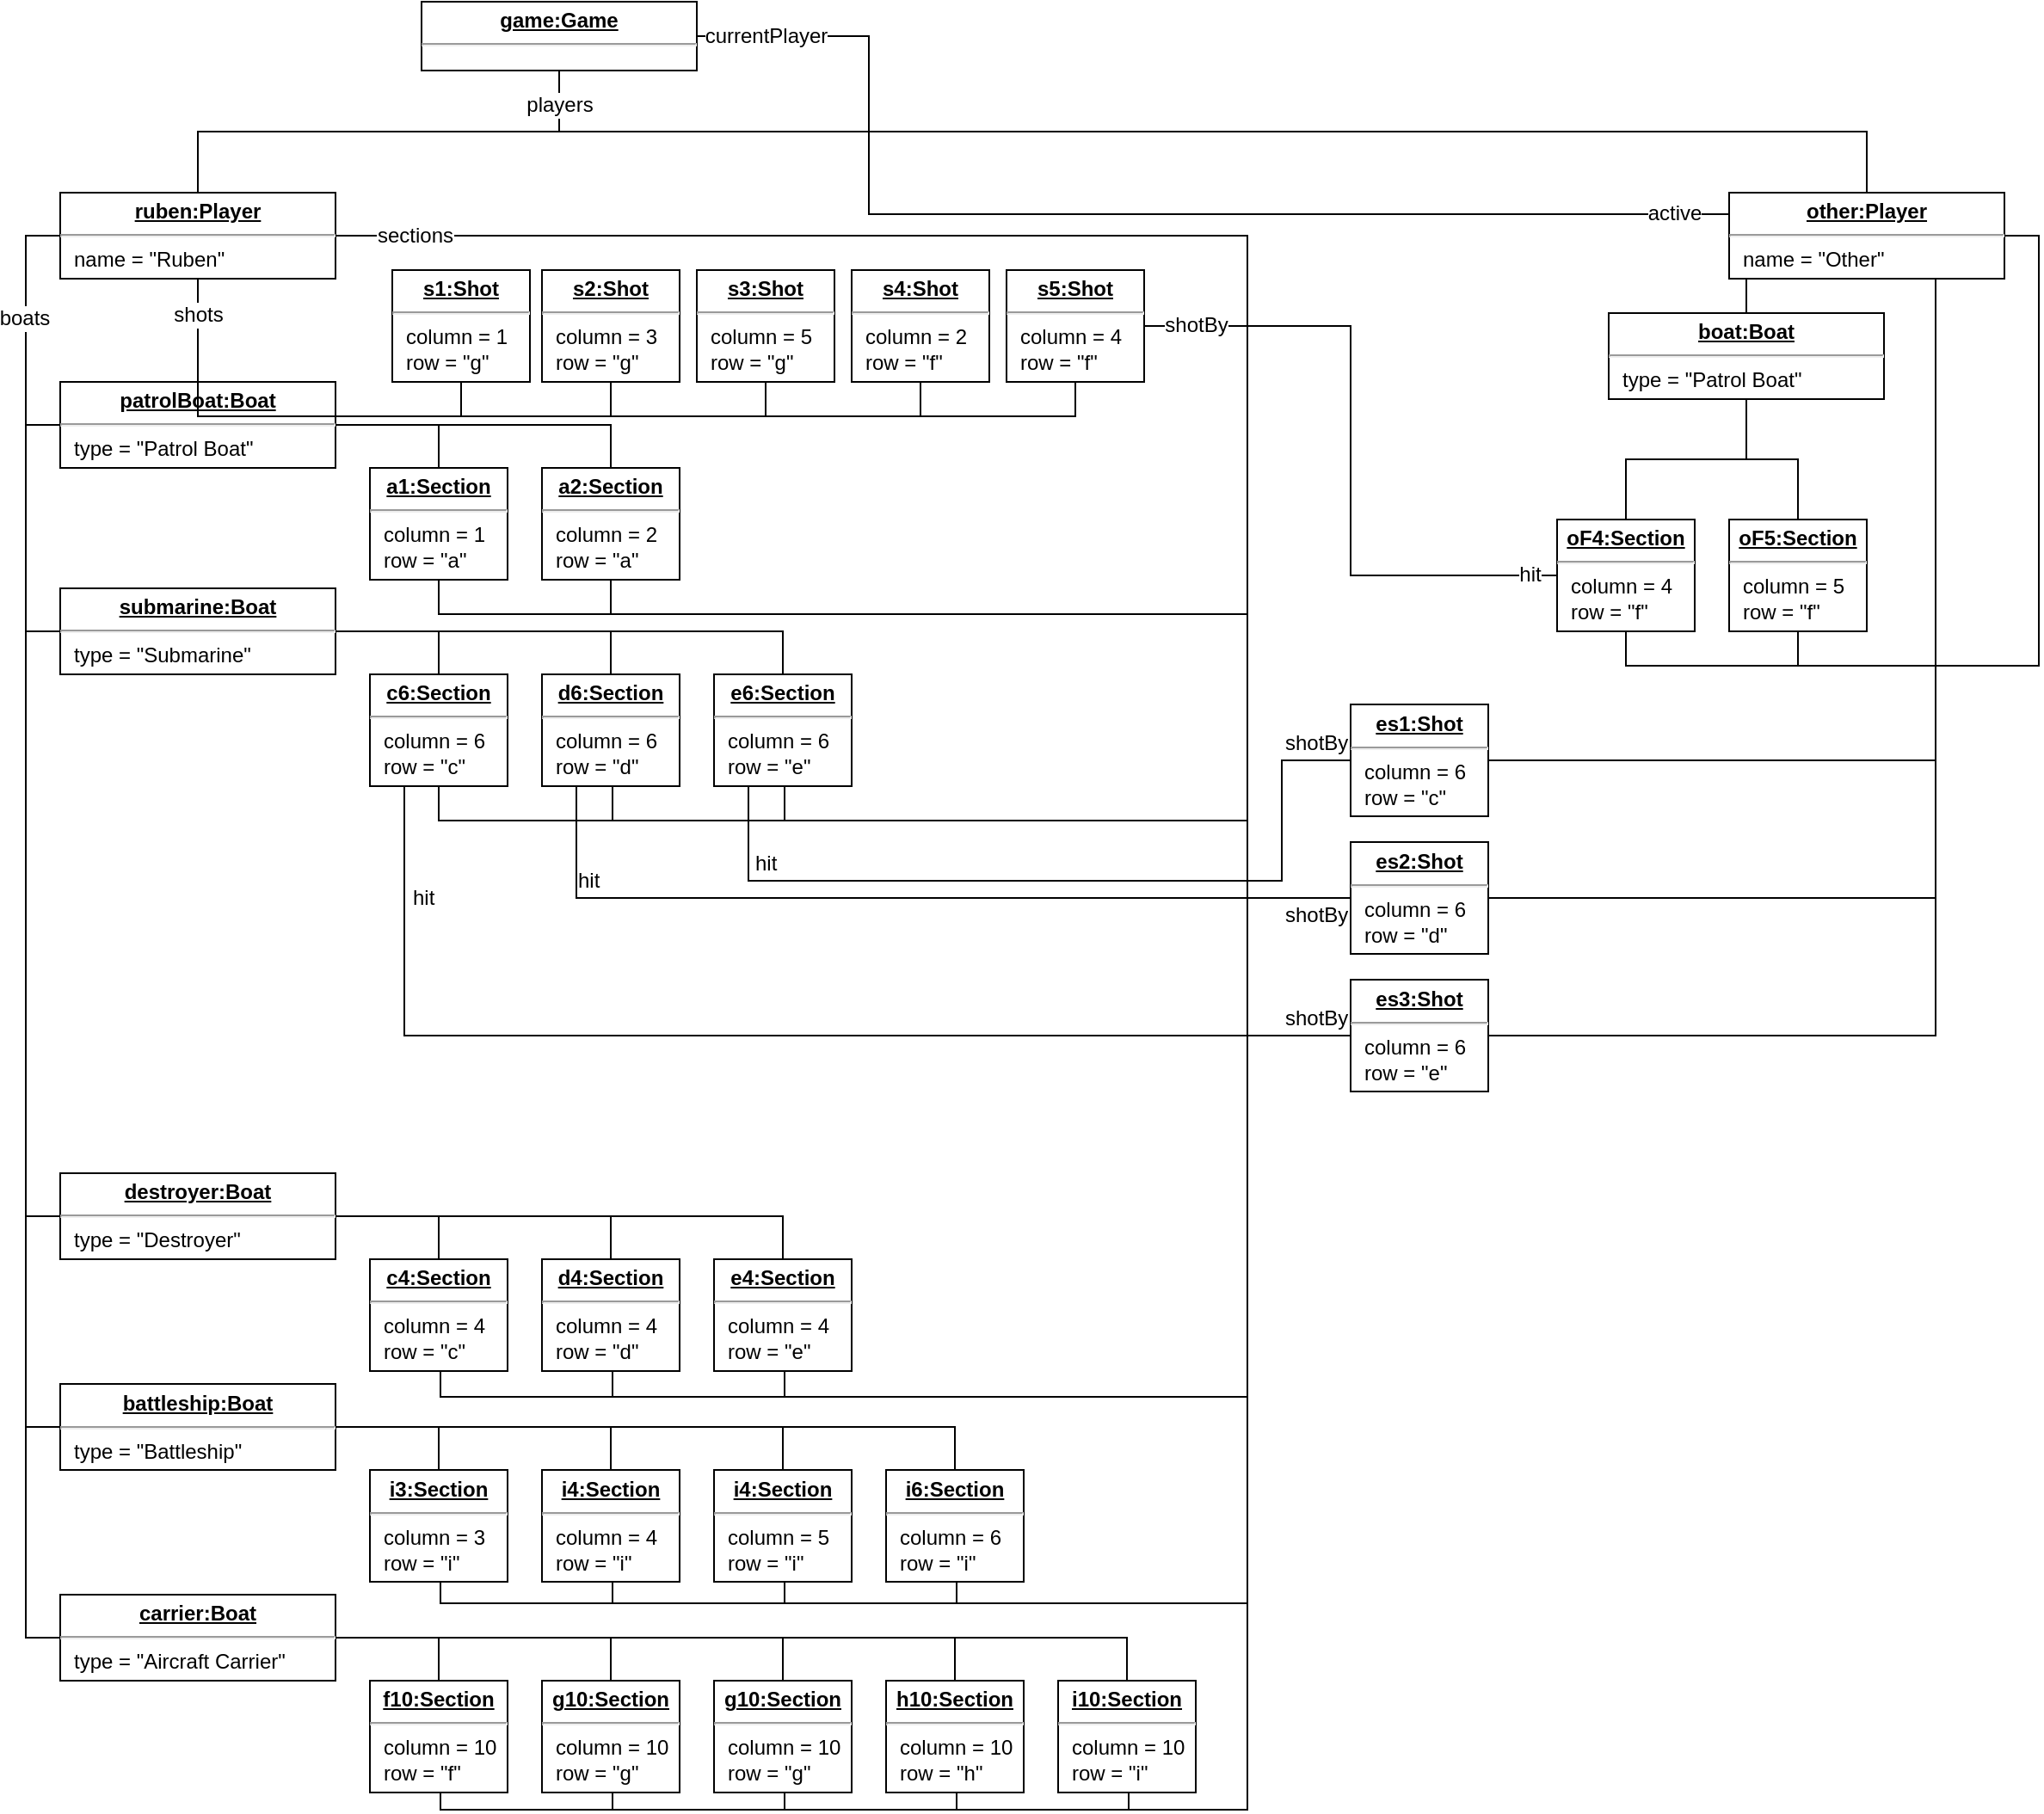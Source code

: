 <mxfile version="10.5.4" type="device"><diagram id="0-efrnQORgWvvu_i8iA4" name="Page-1"><mxGraphModel dx="1394" dy="824" grid="1" gridSize="10" guides="1" tooltips="1" connect="1" arrows="1" fold="1" page="1" pageScale="1" pageWidth="1400" pageHeight="1169" math="0" shadow="0"><root><mxCell id="0"/><mxCell id="1" parent="0"/><mxCell id="MkMRhaMlZ7xVnmLxb0LV-11" style="edgeStyle=orthogonalEdgeStyle;rounded=0;orthogonalLoop=1;jettySize=auto;html=1;exitX=0.5;exitY=1;exitDx=0;exitDy=0;endArrow=none;endFill=0;" parent="1" source="MkMRhaMlZ7xVnmLxb0LV-1" target="MkMRhaMlZ7xVnmLxb0LV-3" edge="1"><mxGeometry relative="1" as="geometry"/></mxCell><mxCell id="evgp_dQQ-Ux5oJp2dxVW-2" style="edgeStyle=orthogonalEdgeStyle;rounded=0;orthogonalLoop=1;jettySize=auto;html=1;exitX=0.5;exitY=1;exitDx=0;exitDy=0;entryX=0.5;entryY=0;entryDx=0;entryDy=0;endArrow=none;endFill=0;" edge="1" parent="1" source="MkMRhaMlZ7xVnmLxb0LV-1" target="evgp_dQQ-Ux5oJp2dxVW-1"><mxGeometry relative="1" as="geometry"/></mxCell><mxCell id="evgp_dQQ-Ux5oJp2dxVW-51" value="players&lt;br&gt;" style="text;html=1;resizable=0;points=[];align=center;verticalAlign=middle;labelBackgroundColor=#ffffff;" vertex="1" connectable="0" parent="evgp_dQQ-Ux5oJp2dxVW-2"><mxGeometry x="-0.923" relative="1" as="geometry"><mxPoint y="-12" as="offset"/></mxGeometry></mxCell><mxCell id="evgp_dQQ-Ux5oJp2dxVW-46" style="edgeStyle=orthogonalEdgeStyle;rounded=0;orthogonalLoop=1;jettySize=auto;html=1;exitX=1;exitY=0.5;exitDx=0;exitDy=0;endArrow=none;endFill=0;entryX=0;entryY=0.25;entryDx=0;entryDy=0;" edge="1" parent="1" source="MkMRhaMlZ7xVnmLxb0LV-1" target="evgp_dQQ-Ux5oJp2dxVW-1"><mxGeometry relative="1" as="geometry"><Array as="points"><mxPoint x="580" y="30"/><mxPoint x="580" y="134"/></Array></mxGeometry></mxCell><mxCell id="evgp_dQQ-Ux5oJp2dxVW-47" value="currentPlayer" style="text;html=1;resizable=0;points=[];align=center;verticalAlign=middle;labelBackgroundColor=#ffffff;" vertex="1" connectable="0" parent="evgp_dQQ-Ux5oJp2dxVW-46"><mxGeometry x="-0.949" y="11" relative="1" as="geometry"><mxPoint x="22" y="11" as="offset"/></mxGeometry></mxCell><mxCell id="evgp_dQQ-Ux5oJp2dxVW-48" value="active" style="text;html=1;resizable=0;points=[];align=center;verticalAlign=middle;labelBackgroundColor=#ffffff;" vertex="1" connectable="0" parent="evgp_dQQ-Ux5oJp2dxVW-46"><mxGeometry x="0.908" y="1" relative="1" as="geometry"><mxPoint as="offset"/></mxGeometry></mxCell><mxCell id="MkMRhaMlZ7xVnmLxb0LV-1" value="&lt;p style=&quot;margin: 0px ; margin-top: 4px ; text-align: center ; text-decoration: underline&quot;&gt;&lt;b&gt;game:Game&lt;/b&gt;&lt;/p&gt;&lt;hr&gt;&lt;p style=&quot;margin: 0px ; margin-left: 8px&quot;&gt;&lt;br&gt;&lt;/p&gt;" style="verticalAlign=top;align=left;overflow=fill;fontSize=12;fontFamily=Helvetica;html=1;" parent="1" vertex="1"><mxGeometry x="320" y="10" width="160" height="40" as="geometry"/></mxCell><mxCell id="MkMRhaMlZ7xVnmLxb0LV-12" style="edgeStyle=orthogonalEdgeStyle;rounded=0;orthogonalLoop=1;jettySize=auto;html=1;exitX=1;exitY=0.5;exitDx=0;exitDy=0;entryX=0.5;entryY=0;entryDx=0;entryDy=0;endArrow=none;endFill=0;" parent="1" source="MkMRhaMlZ7xVnmLxb0LV-4" target="MkMRhaMlZ7xVnmLxb0LV-10" edge="1"><mxGeometry relative="1" as="geometry"/></mxCell><mxCell id="MkMRhaMlZ7xVnmLxb0LV-14" style="edgeStyle=orthogonalEdgeStyle;rounded=0;orthogonalLoop=1;jettySize=auto;html=1;exitX=1;exitY=0.5;exitDx=0;exitDy=0;entryX=0.5;entryY=0;entryDx=0;entryDy=0;endArrow=none;endFill=0;" parent="1" source="MkMRhaMlZ7xVnmLxb0LV-4" target="MkMRhaMlZ7xVnmLxb0LV-13" edge="1"><mxGeometry relative="1" as="geometry"/></mxCell><mxCell id="MkMRhaMlZ7xVnmLxb0LV-60" style="edgeStyle=orthogonalEdgeStyle;rounded=0;orthogonalLoop=1;jettySize=auto;html=1;exitX=1;exitY=0.5;exitDx=0;exitDy=0;entryX=0.5;entryY=1;entryDx=0;entryDy=0;endArrow=none;endFill=0;" parent="1" source="MkMRhaMlZ7xVnmLxb0LV-3" target="MkMRhaMlZ7xVnmLxb0LV-18" edge="1"><mxGeometry relative="1" as="geometry"><Array as="points"><mxPoint x="800" y="146"/><mxPoint x="800" y="486"/><mxPoint x="531" y="486"/></Array></mxGeometry></mxCell><mxCell id="MkMRhaMlZ7xVnmLxb0LV-3" value="&lt;p style=&quot;margin: 0px ; margin-top: 4px ; text-align: center ; text-decoration: underline&quot;&gt;&lt;b&gt;ruben:Player&lt;/b&gt;&lt;/p&gt;&lt;hr&gt;&lt;p style=&quot;margin: 0px ; margin-left: 8px&quot;&gt;name = &quot;Ruben&quot;&lt;/p&gt;" style="verticalAlign=top;align=left;overflow=fill;fontSize=12;fontFamily=Helvetica;html=1;" parent="1" vertex="1"><mxGeometry x="110" y="121" width="160" height="50" as="geometry"/></mxCell><mxCell id="MkMRhaMlZ7xVnmLxb0LV-54" style="edgeStyle=orthogonalEdgeStyle;rounded=0;orthogonalLoop=1;jettySize=auto;html=1;exitX=0;exitY=0.5;exitDx=0;exitDy=0;entryX=0;entryY=0.5;entryDx=0;entryDy=0;endArrow=none;endFill=0;" parent="1" source="MkMRhaMlZ7xVnmLxb0LV-4" target="MkMRhaMlZ7xVnmLxb0LV-3" edge="1"><mxGeometry relative="1" as="geometry"/></mxCell><mxCell id="MkMRhaMlZ7xVnmLxb0LV-4" value="&lt;p style=&quot;margin: 0px ; margin-top: 4px ; text-align: center ; text-decoration: underline&quot;&gt;&lt;b&gt;patrolBoat:Boat&lt;/b&gt;&lt;/p&gt;&lt;hr&gt;&lt;p style=&quot;margin: 0px ; margin-left: 8px&quot;&gt;type = &quot;Patrol Boat&quot;&lt;/p&gt;" style="verticalAlign=top;align=left;overflow=fill;fontSize=12;fontFamily=Helvetica;html=1;" parent="1" vertex="1"><mxGeometry x="110" y="231" width="160" height="50" as="geometry"/></mxCell><mxCell id="MkMRhaMlZ7xVnmLxb0LV-19" style="edgeStyle=orthogonalEdgeStyle;rounded=0;orthogonalLoop=1;jettySize=auto;html=1;exitX=1;exitY=0.5;exitDx=0;exitDy=0;entryX=0.5;entryY=0;entryDx=0;entryDy=0;endArrow=none;endFill=0;" parent="1" source="MkMRhaMlZ7xVnmLxb0LV-5" target="MkMRhaMlZ7xVnmLxb0LV-15" edge="1"><mxGeometry relative="1" as="geometry"/></mxCell><mxCell id="MkMRhaMlZ7xVnmLxb0LV-20" style="edgeStyle=orthogonalEdgeStyle;rounded=0;orthogonalLoop=1;jettySize=auto;html=1;exitX=1;exitY=0.5;exitDx=0;exitDy=0;entryX=0.5;entryY=0;entryDx=0;entryDy=0;endArrow=none;endFill=0;" parent="1" source="MkMRhaMlZ7xVnmLxb0LV-5" target="MkMRhaMlZ7xVnmLxb0LV-17" edge="1"><mxGeometry relative="1" as="geometry"/></mxCell><mxCell id="MkMRhaMlZ7xVnmLxb0LV-21" style="edgeStyle=orthogonalEdgeStyle;rounded=0;orthogonalLoop=1;jettySize=auto;html=1;exitX=1;exitY=0.5;exitDx=0;exitDy=0;entryX=0.5;entryY=0;entryDx=0;entryDy=0;endArrow=none;endFill=0;" parent="1" source="MkMRhaMlZ7xVnmLxb0LV-5" target="MkMRhaMlZ7xVnmLxb0LV-18" edge="1"><mxGeometry relative="1" as="geometry"/></mxCell><mxCell id="MkMRhaMlZ7xVnmLxb0LV-53" style="edgeStyle=orthogonalEdgeStyle;rounded=0;orthogonalLoop=1;jettySize=auto;html=1;exitX=0;exitY=0.5;exitDx=0;exitDy=0;entryX=0;entryY=0.5;entryDx=0;entryDy=0;endArrow=none;endFill=0;" parent="1" source="MkMRhaMlZ7xVnmLxb0LV-5" target="MkMRhaMlZ7xVnmLxb0LV-3" edge="1"><mxGeometry relative="1" as="geometry"/></mxCell><mxCell id="MkMRhaMlZ7xVnmLxb0LV-5" value="&lt;p style=&quot;margin: 0px ; margin-top: 4px ; text-align: center ; text-decoration: underline&quot;&gt;&lt;b&gt;submarine:Boat&lt;/b&gt;&lt;/p&gt;&lt;hr&gt;&lt;p style=&quot;margin: 0px ; margin-left: 8px&quot;&gt;type = &quot;Submarine&quot;&lt;/p&gt;" style="verticalAlign=top;align=left;overflow=fill;fontSize=12;fontFamily=Helvetica;html=1;" parent="1" vertex="1"><mxGeometry x="110" y="351" width="160" height="50" as="geometry"/></mxCell><mxCell id="MkMRhaMlZ7xVnmLxb0LV-25" style="edgeStyle=orthogonalEdgeStyle;rounded=0;orthogonalLoop=1;jettySize=auto;html=1;exitX=1;exitY=0.5;exitDx=0;exitDy=0;entryX=0.5;entryY=0;entryDx=0;entryDy=0;endArrow=none;endFill=0;" parent="1" source="MkMRhaMlZ7xVnmLxb0LV-7" target="MkMRhaMlZ7xVnmLxb0LV-22" edge="1"><mxGeometry relative="1" as="geometry"/></mxCell><mxCell id="MkMRhaMlZ7xVnmLxb0LV-26" style="edgeStyle=orthogonalEdgeStyle;rounded=0;orthogonalLoop=1;jettySize=auto;html=1;exitX=1;exitY=0.5;exitDx=0;exitDy=0;entryX=0.5;entryY=0;entryDx=0;entryDy=0;endArrow=none;endFill=0;" parent="1" source="MkMRhaMlZ7xVnmLxb0LV-7" target="MkMRhaMlZ7xVnmLxb0LV-23" edge="1"><mxGeometry relative="1" as="geometry"/></mxCell><mxCell id="MkMRhaMlZ7xVnmLxb0LV-52" style="edgeStyle=orthogonalEdgeStyle;rounded=0;orthogonalLoop=1;jettySize=auto;html=1;exitX=0;exitY=0.5;exitDx=0;exitDy=0;entryX=0;entryY=0.5;entryDx=0;entryDy=0;endArrow=none;endFill=0;" parent="1" source="MkMRhaMlZ7xVnmLxb0LV-7" target="MkMRhaMlZ7xVnmLxb0LV-3" edge="1"><mxGeometry relative="1" as="geometry"/></mxCell><mxCell id="MkMRhaMlZ7xVnmLxb0LV-7" value="&lt;p style=&quot;margin: 0px ; margin-top: 4px ; text-align: center ; text-decoration: underline&quot;&gt;&lt;b&gt;destroyer:Boat&lt;/b&gt;&lt;/p&gt;&lt;hr&gt;&lt;p style=&quot;margin: 0px ; margin-left: 8px&quot;&gt;type = &quot;Destroyer&quot;&lt;/p&gt;" style="verticalAlign=top;align=left;overflow=fill;fontSize=12;fontFamily=Helvetica;html=1;" parent="1" vertex="1"><mxGeometry x="110" y="691" width="160" height="50" as="geometry"/></mxCell><mxCell id="MkMRhaMlZ7xVnmLxb0LV-51" style="edgeStyle=orthogonalEdgeStyle;rounded=0;orthogonalLoop=1;jettySize=auto;html=1;exitX=0;exitY=0.5;exitDx=0;exitDy=0;entryX=0;entryY=0.5;entryDx=0;entryDy=0;endArrow=none;endFill=0;" parent="1" source="MkMRhaMlZ7xVnmLxb0LV-8" target="MkMRhaMlZ7xVnmLxb0LV-3" edge="1"><mxGeometry relative="1" as="geometry"/></mxCell><mxCell id="MkMRhaMlZ7xVnmLxb0LV-8" value="&lt;p style=&quot;margin: 0px ; margin-top: 4px ; text-align: center ; text-decoration: underline&quot;&gt;&lt;b&gt;battleship:Boat&lt;/b&gt;&lt;/p&gt;&lt;hr&gt;&lt;p style=&quot;margin: 0px ; margin-left: 8px&quot;&gt;type = &quot;Battleship&quot;&lt;/p&gt;" style="verticalAlign=top;align=left;overflow=fill;fontSize=12;fontFamily=Helvetica;html=1;" parent="1" vertex="1"><mxGeometry x="110" y="813.5" width="160" height="50" as="geometry"/></mxCell><mxCell id="MkMRhaMlZ7xVnmLxb0LV-45" style="edgeStyle=orthogonalEdgeStyle;rounded=0;orthogonalLoop=1;jettySize=auto;html=1;exitX=1;exitY=0.5;exitDx=0;exitDy=0;entryX=0.5;entryY=0;entryDx=0;entryDy=0;endArrow=none;endFill=0;" parent="1" source="MkMRhaMlZ7xVnmLxb0LV-9" target="MkMRhaMlZ7xVnmLxb0LV-40" edge="1"><mxGeometry relative="1" as="geometry"/></mxCell><mxCell id="MkMRhaMlZ7xVnmLxb0LV-46" style="edgeStyle=orthogonalEdgeStyle;rounded=0;orthogonalLoop=1;jettySize=auto;html=1;exitX=1;exitY=0.5;exitDx=0;exitDy=0;entryX=0.5;entryY=0;entryDx=0;entryDy=0;endArrow=none;endFill=0;" parent="1" source="MkMRhaMlZ7xVnmLxb0LV-9" target="MkMRhaMlZ7xVnmLxb0LV-41" edge="1"><mxGeometry relative="1" as="geometry"/></mxCell><mxCell id="MkMRhaMlZ7xVnmLxb0LV-47" style="edgeStyle=orthogonalEdgeStyle;rounded=0;orthogonalLoop=1;jettySize=auto;html=1;exitX=1;exitY=0.5;exitDx=0;exitDy=0;entryX=0.5;entryY=0;entryDx=0;entryDy=0;endArrow=none;endFill=0;" parent="1" source="MkMRhaMlZ7xVnmLxb0LV-9" target="MkMRhaMlZ7xVnmLxb0LV-42" edge="1"><mxGeometry relative="1" as="geometry"/></mxCell><mxCell id="MkMRhaMlZ7xVnmLxb0LV-48" style="edgeStyle=orthogonalEdgeStyle;rounded=0;orthogonalLoop=1;jettySize=auto;html=1;exitX=1;exitY=0.5;exitDx=0;exitDy=0;entryX=0.5;entryY=0;entryDx=0;entryDy=0;endArrow=none;endFill=0;" parent="1" source="MkMRhaMlZ7xVnmLxb0LV-9" target="MkMRhaMlZ7xVnmLxb0LV-44" edge="1"><mxGeometry relative="1" as="geometry"/></mxCell><mxCell id="MkMRhaMlZ7xVnmLxb0LV-49" style="edgeStyle=orthogonalEdgeStyle;rounded=0;orthogonalLoop=1;jettySize=auto;html=1;exitX=1;exitY=0.5;exitDx=0;exitDy=0;entryX=0.5;entryY=0;entryDx=0;entryDy=0;endArrow=none;endFill=0;" parent="1" source="MkMRhaMlZ7xVnmLxb0LV-9" target="MkMRhaMlZ7xVnmLxb0LV-43" edge="1"><mxGeometry relative="1" as="geometry"/></mxCell><mxCell id="MkMRhaMlZ7xVnmLxb0LV-50" style="edgeStyle=orthogonalEdgeStyle;rounded=0;orthogonalLoop=1;jettySize=auto;html=1;entryX=0;entryY=0.5;entryDx=0;entryDy=0;endArrow=none;endFill=0;exitX=0;exitY=0.5;exitDx=0;exitDy=0;" parent="1" source="MkMRhaMlZ7xVnmLxb0LV-9" target="MkMRhaMlZ7xVnmLxb0LV-3" edge="1"><mxGeometry relative="1" as="geometry"/></mxCell><mxCell id="evgp_dQQ-Ux5oJp2dxVW-53" value="boats" style="text;html=1;resizable=0;points=[];align=center;verticalAlign=middle;labelBackgroundColor=#ffffff;" vertex="1" connectable="0" parent="MkMRhaMlZ7xVnmLxb0LV-50"><mxGeometry x="0.841" y="1" relative="1" as="geometry"><mxPoint as="offset"/></mxGeometry></mxCell><mxCell id="MkMRhaMlZ7xVnmLxb0LV-9" value="&lt;p style=&quot;margin: 0px ; margin-top: 4px ; text-align: center ; text-decoration: underline&quot;&gt;&lt;b&gt;carrier:Boat&lt;/b&gt;&lt;/p&gt;&lt;hr&gt;&lt;p style=&quot;margin: 0px ; margin-left: 8px&quot;&gt;type = &quot;Aircraft Carrier&quot;&lt;/p&gt;" style="verticalAlign=top;align=left;overflow=fill;fontSize=12;fontFamily=Helvetica;html=1;" parent="1" vertex="1"><mxGeometry x="110" y="936" width="160" height="50" as="geometry"/></mxCell><mxCell id="MkMRhaMlZ7xVnmLxb0LV-55" style="edgeStyle=orthogonalEdgeStyle;rounded=0;orthogonalLoop=1;jettySize=auto;html=1;exitX=0.5;exitY=1;exitDx=0;exitDy=0;entryX=1;entryY=0.5;entryDx=0;entryDy=0;endArrow=none;endFill=0;" parent="1" source="MkMRhaMlZ7xVnmLxb0LV-10" target="MkMRhaMlZ7xVnmLxb0LV-3" edge="1"><mxGeometry relative="1" as="geometry"><Array as="points"><mxPoint x="330" y="366"/><mxPoint x="800" y="366"/><mxPoint x="800" y="146"/></Array></mxGeometry></mxCell><mxCell id="MkMRhaMlZ7xVnmLxb0LV-10" value="&lt;p style=&quot;margin: 0px ; margin-top: 4px ; text-align: center ; text-decoration: underline&quot;&gt;&lt;b&gt;a1:Section&lt;/b&gt;&lt;/p&gt;&lt;hr&gt;&lt;p style=&quot;margin: 0px ; margin-left: 8px&quot;&gt;column = 1&lt;/p&gt;&lt;p style=&quot;margin: 0px ; margin-left: 8px&quot;&gt;row = &quot;a&quot;&lt;/p&gt;" style="verticalAlign=top;align=left;overflow=fill;fontSize=12;fontFamily=Helvetica;html=1;" parent="1" vertex="1"><mxGeometry x="290" y="281" width="80" height="65" as="geometry"/></mxCell><mxCell id="MkMRhaMlZ7xVnmLxb0LV-56" style="edgeStyle=orthogonalEdgeStyle;rounded=0;orthogonalLoop=1;jettySize=auto;html=1;exitX=0.5;exitY=1;exitDx=0;exitDy=0;entryX=1;entryY=0.5;entryDx=0;entryDy=0;endArrow=none;endFill=0;" parent="1" source="MkMRhaMlZ7xVnmLxb0LV-13" target="MkMRhaMlZ7xVnmLxb0LV-3" edge="1"><mxGeometry relative="1" as="geometry"><Array as="points"><mxPoint x="430" y="366"/><mxPoint x="800" y="366"/><mxPoint x="800" y="146"/></Array></mxGeometry></mxCell><mxCell id="MkMRhaMlZ7xVnmLxb0LV-13" value="&lt;p style=&quot;margin: 0px ; margin-top: 4px ; text-align: center ; text-decoration: underline&quot;&gt;&lt;b&gt;a2:Section&lt;/b&gt;&lt;/p&gt;&lt;hr&gt;&lt;p style=&quot;margin: 0px ; margin-left: 8px&quot;&gt;column = 2&lt;/p&gt;&lt;p style=&quot;margin: 0px ; margin-left: 8px&quot;&gt;row = &quot;a&quot;&lt;/p&gt;" style="verticalAlign=top;align=left;overflow=fill;fontSize=12;fontFamily=Helvetica;html=1;" parent="1" vertex="1"><mxGeometry x="390" y="281" width="80" height="65" as="geometry"/></mxCell><mxCell id="MkMRhaMlZ7xVnmLxb0LV-57" style="edgeStyle=orthogonalEdgeStyle;rounded=0;orthogonalLoop=1;jettySize=auto;html=1;exitX=0.5;exitY=1;exitDx=0;exitDy=0;entryX=1;entryY=0.5;entryDx=0;entryDy=0;endArrow=none;endFill=0;" parent="1" source="MkMRhaMlZ7xVnmLxb0LV-15" target="MkMRhaMlZ7xVnmLxb0LV-3" edge="1"><mxGeometry relative="1" as="geometry"><Array as="points"><mxPoint x="330" y="486"/><mxPoint x="800" y="486"/><mxPoint x="800" y="146"/></Array></mxGeometry></mxCell><mxCell id="MkMRhaMlZ7xVnmLxb0LV-15" value="&lt;p style=&quot;margin: 0px ; margin-top: 4px ; text-align: center ; text-decoration: underline&quot;&gt;&lt;b&gt;c6:Section&lt;/b&gt;&lt;/p&gt;&lt;hr&gt;&lt;p style=&quot;margin: 0px ; margin-left: 8px&quot;&gt;column = 6&lt;/p&gt;&lt;p style=&quot;margin: 0px ; margin-left: 8px&quot;&gt;row = &quot;c&quot;&lt;/p&gt;" style="verticalAlign=top;align=left;overflow=fill;fontSize=12;fontFamily=Helvetica;html=1;" parent="1" vertex="1"><mxGeometry x="290" y="401" width="80" height="65" as="geometry"/></mxCell><mxCell id="MkMRhaMlZ7xVnmLxb0LV-59" style="edgeStyle=orthogonalEdgeStyle;rounded=0;orthogonalLoop=1;jettySize=auto;html=1;exitX=0.5;exitY=1;exitDx=0;exitDy=0;entryX=1;entryY=0.5;entryDx=0;entryDy=0;endArrow=none;endFill=0;" parent="1" source="MkMRhaMlZ7xVnmLxb0LV-17" target="MkMRhaMlZ7xVnmLxb0LV-3" edge="1"><mxGeometry relative="1" as="geometry"><Array as="points"><mxPoint x="431" y="486"/><mxPoint x="800" y="486"/><mxPoint x="800" y="146"/></Array></mxGeometry></mxCell><mxCell id="MkMRhaMlZ7xVnmLxb0LV-17" value="&lt;p style=&quot;margin: 0px ; margin-top: 4px ; text-align: center ; text-decoration: underline&quot;&gt;&lt;b&gt;d6:Section&lt;/b&gt;&lt;/p&gt;&lt;hr&gt;&lt;p style=&quot;margin: 0px ; margin-left: 8px&quot;&gt;column = 6&lt;/p&gt;&lt;p style=&quot;margin: 0px ; margin-left: 8px&quot;&gt;row = &quot;d&quot;&lt;/p&gt;" style="verticalAlign=top;align=left;overflow=fill;fontSize=12;fontFamily=Helvetica;html=1;" parent="1" vertex="1"><mxGeometry x="390" y="401" width="80" height="65" as="geometry"/></mxCell><mxCell id="MkMRhaMlZ7xVnmLxb0LV-18" value="&lt;p style=&quot;margin: 0px ; margin-top: 4px ; text-align: center ; text-decoration: underline&quot;&gt;&lt;b&gt;e6:Section&lt;/b&gt;&lt;/p&gt;&lt;hr&gt;&lt;p style=&quot;margin: 0px ; margin-left: 8px&quot;&gt;column = 6&lt;/p&gt;&lt;p style=&quot;margin: 0px ; margin-left: 8px&quot;&gt;row = &quot;e&quot;&lt;/p&gt;" style="verticalAlign=top;align=left;overflow=fill;fontSize=12;fontFamily=Helvetica;html=1;" parent="1" vertex="1"><mxGeometry x="490" y="401" width="80" height="65" as="geometry"/></mxCell><mxCell id="MkMRhaMlZ7xVnmLxb0LV-61" style="edgeStyle=orthogonalEdgeStyle;rounded=0;orthogonalLoop=1;jettySize=auto;html=1;exitX=0.5;exitY=1;exitDx=0;exitDy=0;entryX=1;entryY=0.5;entryDx=0;entryDy=0;endArrow=none;endFill=0;" parent="1" source="MkMRhaMlZ7xVnmLxb0LV-22" target="MkMRhaMlZ7xVnmLxb0LV-3" edge="1"><mxGeometry relative="1" as="geometry"><Array as="points"><mxPoint x="331" y="806"/><mxPoint x="331" y="821"/><mxPoint x="800" y="821"/><mxPoint x="800" y="146"/></Array></mxGeometry></mxCell><mxCell id="MkMRhaMlZ7xVnmLxb0LV-22" value="&lt;p style=&quot;margin: 0px ; margin-top: 4px ; text-align: center ; text-decoration: underline&quot;&gt;&lt;b&gt;c4:Section&lt;/b&gt;&lt;/p&gt;&lt;hr&gt;&lt;p style=&quot;margin: 0px ; margin-left: 8px&quot;&gt;column = 4&lt;/p&gt;&lt;p style=&quot;margin: 0px ; margin-left: 8px&quot;&gt;row = &quot;c&quot;&lt;/p&gt;" style="verticalAlign=top;align=left;overflow=fill;fontSize=12;fontFamily=Helvetica;html=1;" parent="1" vertex="1"><mxGeometry x="290" y="741" width="80" height="65" as="geometry"/></mxCell><mxCell id="MkMRhaMlZ7xVnmLxb0LV-62" style="edgeStyle=orthogonalEdgeStyle;rounded=0;orthogonalLoop=1;jettySize=auto;html=1;exitX=0.5;exitY=1;exitDx=0;exitDy=0;entryX=1;entryY=0.5;entryDx=0;entryDy=0;endArrow=none;endFill=0;" parent="1" source="MkMRhaMlZ7xVnmLxb0LV-23" target="MkMRhaMlZ7xVnmLxb0LV-3" edge="1"><mxGeometry relative="1" as="geometry"><Array as="points"><mxPoint x="431" y="806"/><mxPoint x="431" y="821"/><mxPoint x="800" y="821"/><mxPoint x="800" y="146"/></Array></mxGeometry></mxCell><mxCell id="MkMRhaMlZ7xVnmLxb0LV-23" value="&lt;p style=&quot;margin: 0px ; margin-top: 4px ; text-align: center ; text-decoration: underline&quot;&gt;&lt;b&gt;d4:Section&lt;/b&gt;&lt;/p&gt;&lt;hr&gt;&lt;p style=&quot;margin: 0px ; margin-left: 8px&quot;&gt;column = 4&lt;/p&gt;&lt;p style=&quot;margin: 0px ; margin-left: 8px&quot;&gt;row = &quot;d&quot;&lt;/p&gt;" style="verticalAlign=top;align=left;overflow=fill;fontSize=12;fontFamily=Helvetica;html=1;" parent="1" vertex="1"><mxGeometry x="390" y="741" width="80" height="65" as="geometry"/></mxCell><mxCell id="MkMRhaMlZ7xVnmLxb0LV-27" style="edgeStyle=orthogonalEdgeStyle;rounded=0;orthogonalLoop=1;jettySize=auto;html=1;exitX=0.5;exitY=0;exitDx=0;exitDy=0;entryX=1;entryY=0.5;entryDx=0;entryDy=0;endArrow=none;endFill=0;" parent="1" source="MkMRhaMlZ7xVnmLxb0LV-24" target="MkMRhaMlZ7xVnmLxb0LV-7" edge="1"><mxGeometry relative="1" as="geometry"/></mxCell><mxCell id="MkMRhaMlZ7xVnmLxb0LV-63" style="edgeStyle=orthogonalEdgeStyle;rounded=0;orthogonalLoop=1;jettySize=auto;html=1;exitX=0.5;exitY=1;exitDx=0;exitDy=0;entryX=1;entryY=0.5;entryDx=0;entryDy=0;endArrow=none;endFill=0;" parent="1" source="MkMRhaMlZ7xVnmLxb0LV-24" target="MkMRhaMlZ7xVnmLxb0LV-3" edge="1"><mxGeometry relative="1" as="geometry"><Array as="points"><mxPoint x="531" y="806"/><mxPoint x="531" y="821"/><mxPoint x="800" y="821"/><mxPoint x="800" y="146"/></Array></mxGeometry></mxCell><mxCell id="MkMRhaMlZ7xVnmLxb0LV-24" value="&lt;p style=&quot;margin: 0px ; margin-top: 4px ; text-align: center ; text-decoration: underline&quot;&gt;&lt;b&gt;e4:Section&lt;/b&gt;&lt;/p&gt;&lt;hr&gt;&lt;p style=&quot;margin: 0px ; margin-left: 8px&quot;&gt;column = 4&lt;/p&gt;&lt;p style=&quot;margin: 0px ; margin-left: 8px&quot;&gt;row = &quot;e&quot;&lt;/p&gt;" style="verticalAlign=top;align=left;overflow=fill;fontSize=12;fontFamily=Helvetica;html=1;" parent="1" vertex="1"><mxGeometry x="490" y="741" width="80" height="65" as="geometry"/></mxCell><mxCell id="MkMRhaMlZ7xVnmLxb0LV-35" style="edgeStyle=orthogonalEdgeStyle;rounded=0;orthogonalLoop=1;jettySize=auto;html=1;exitX=0.5;exitY=0;exitDx=0;exitDy=0;entryX=1;entryY=0.5;entryDx=0;entryDy=0;endArrow=none;endFill=0;" parent="1" source="MkMRhaMlZ7xVnmLxb0LV-28" target="MkMRhaMlZ7xVnmLxb0LV-8" edge="1"><mxGeometry relative="1" as="geometry"/></mxCell><mxCell id="MkMRhaMlZ7xVnmLxb0LV-64" style="edgeStyle=orthogonalEdgeStyle;rounded=0;orthogonalLoop=1;jettySize=auto;html=1;exitX=0.5;exitY=1;exitDx=0;exitDy=0;entryX=1;entryY=0.5;entryDx=0;entryDy=0;endArrow=none;endFill=0;" parent="1" source="MkMRhaMlZ7xVnmLxb0LV-28" target="MkMRhaMlZ7xVnmLxb0LV-3" edge="1"><mxGeometry relative="1" as="geometry"><Array as="points"><mxPoint x="331" y="929"/><mxPoint x="331" y="941"/><mxPoint x="800" y="941"/><mxPoint x="800" y="146"/></Array></mxGeometry></mxCell><mxCell id="MkMRhaMlZ7xVnmLxb0LV-28" value="&lt;p style=&quot;margin: 0px ; margin-top: 4px ; text-align: center ; text-decoration: underline&quot;&gt;&lt;b&gt;i3:Section&lt;/b&gt;&lt;/p&gt;&lt;hr&gt;&lt;p style=&quot;margin: 0px ; margin-left: 8px&quot;&gt;column = 3&lt;/p&gt;&lt;p style=&quot;margin: 0px ; margin-left: 8px&quot;&gt;row = &quot;i&quot;&lt;/p&gt;" style="verticalAlign=top;align=left;overflow=fill;fontSize=12;fontFamily=Helvetica;html=1;" parent="1" vertex="1"><mxGeometry x="290" y="863.5" width="80" height="65" as="geometry"/></mxCell><mxCell id="MkMRhaMlZ7xVnmLxb0LV-37" style="edgeStyle=orthogonalEdgeStyle;rounded=0;orthogonalLoop=1;jettySize=auto;html=1;exitX=0.5;exitY=0;exitDx=0;exitDy=0;entryX=1;entryY=0.5;entryDx=0;entryDy=0;endArrow=none;endFill=0;" parent="1" source="MkMRhaMlZ7xVnmLxb0LV-32" target="MkMRhaMlZ7xVnmLxb0LV-8" edge="1"><mxGeometry relative="1" as="geometry"/></mxCell><mxCell id="MkMRhaMlZ7xVnmLxb0LV-65" style="edgeStyle=orthogonalEdgeStyle;rounded=0;orthogonalLoop=1;jettySize=auto;html=1;exitX=0.5;exitY=1;exitDx=0;exitDy=0;entryX=1;entryY=0.5;entryDx=0;entryDy=0;endArrow=none;endFill=0;" parent="1" source="MkMRhaMlZ7xVnmLxb0LV-32" target="MkMRhaMlZ7xVnmLxb0LV-3" edge="1"><mxGeometry relative="1" as="geometry"><Array as="points"><mxPoint x="431" y="929"/><mxPoint x="431" y="941"/><mxPoint x="800" y="941"/><mxPoint x="800" y="146"/></Array></mxGeometry></mxCell><mxCell id="MkMRhaMlZ7xVnmLxb0LV-32" value="&lt;p style=&quot;margin: 0px ; margin-top: 4px ; text-align: center ; text-decoration: underline&quot;&gt;&lt;b&gt;i4:Section&lt;/b&gt;&lt;/p&gt;&lt;hr&gt;&lt;p style=&quot;margin: 0px ; margin-left: 8px&quot;&gt;column = 4&lt;/p&gt;&lt;p style=&quot;margin: 0px ; margin-left: 8px&quot;&gt;row = &quot;i&quot;&lt;/p&gt;" style="verticalAlign=top;align=left;overflow=fill;fontSize=12;fontFamily=Helvetica;html=1;" parent="1" vertex="1"><mxGeometry x="390" y="863.5" width="80" height="65" as="geometry"/></mxCell><mxCell id="MkMRhaMlZ7xVnmLxb0LV-38" style="edgeStyle=orthogonalEdgeStyle;rounded=0;orthogonalLoop=1;jettySize=auto;html=1;exitX=0.5;exitY=0;exitDx=0;exitDy=0;entryX=1;entryY=0.5;entryDx=0;entryDy=0;endArrow=none;endFill=0;" parent="1" source="MkMRhaMlZ7xVnmLxb0LV-33" target="MkMRhaMlZ7xVnmLxb0LV-8" edge="1"><mxGeometry relative="1" as="geometry"/></mxCell><mxCell id="MkMRhaMlZ7xVnmLxb0LV-66" style="edgeStyle=orthogonalEdgeStyle;rounded=0;orthogonalLoop=1;jettySize=auto;html=1;exitX=0.5;exitY=1;exitDx=0;exitDy=0;entryX=1;entryY=0.5;entryDx=0;entryDy=0;endArrow=none;endFill=0;" parent="1" source="MkMRhaMlZ7xVnmLxb0LV-33" target="MkMRhaMlZ7xVnmLxb0LV-3" edge="1"><mxGeometry relative="1" as="geometry"><Array as="points"><mxPoint x="531" y="929"/><mxPoint x="531" y="941"/><mxPoint x="800" y="941"/><mxPoint x="800" y="146"/></Array></mxGeometry></mxCell><mxCell id="MkMRhaMlZ7xVnmLxb0LV-33" value="&lt;p style=&quot;margin: 0px ; margin-top: 4px ; text-align: center ; text-decoration: underline&quot;&gt;&lt;b&gt;i4:Section&lt;/b&gt;&lt;/p&gt;&lt;hr&gt;&lt;p style=&quot;margin: 0px ; margin-left: 8px&quot;&gt;column = 5&lt;/p&gt;&lt;p style=&quot;margin: 0px ; margin-left: 8px&quot;&gt;row = &quot;i&quot;&lt;/p&gt;" style="verticalAlign=top;align=left;overflow=fill;fontSize=12;fontFamily=Helvetica;html=1;" parent="1" vertex="1"><mxGeometry x="490" y="863.5" width="80" height="65" as="geometry"/></mxCell><mxCell id="MkMRhaMlZ7xVnmLxb0LV-39" style="edgeStyle=orthogonalEdgeStyle;rounded=0;orthogonalLoop=1;jettySize=auto;html=1;exitX=0.5;exitY=0;exitDx=0;exitDy=0;entryX=1;entryY=0.5;entryDx=0;entryDy=0;endArrow=none;endFill=0;" parent="1" source="MkMRhaMlZ7xVnmLxb0LV-34" target="MkMRhaMlZ7xVnmLxb0LV-8" edge="1"><mxGeometry relative="1" as="geometry"/></mxCell><mxCell id="MkMRhaMlZ7xVnmLxb0LV-67" style="edgeStyle=orthogonalEdgeStyle;rounded=0;orthogonalLoop=1;jettySize=auto;html=1;exitX=0.5;exitY=1;exitDx=0;exitDy=0;entryX=1;entryY=0.5;entryDx=0;entryDy=0;endArrow=none;endFill=0;" parent="1" source="MkMRhaMlZ7xVnmLxb0LV-34" target="MkMRhaMlZ7xVnmLxb0LV-3" edge="1"><mxGeometry relative="1" as="geometry"><Array as="points"><mxPoint x="631" y="929"/><mxPoint x="631" y="941"/><mxPoint x="800" y="941"/><mxPoint x="800" y="146"/></Array></mxGeometry></mxCell><mxCell id="MkMRhaMlZ7xVnmLxb0LV-34" value="&lt;p style=&quot;margin: 0px ; margin-top: 4px ; text-align: center ; text-decoration: underline&quot;&gt;&lt;b&gt;i6:Section&lt;/b&gt;&lt;/p&gt;&lt;hr&gt;&lt;p style=&quot;margin: 0px ; margin-left: 8px&quot;&gt;column = 6&lt;/p&gt;&lt;p style=&quot;margin: 0px ; margin-left: 8px&quot;&gt;row = &quot;i&quot;&lt;/p&gt;" style="verticalAlign=top;align=left;overflow=fill;fontSize=12;fontFamily=Helvetica;html=1;" parent="1" vertex="1"><mxGeometry x="590" y="863.5" width="80" height="65" as="geometry"/></mxCell><mxCell id="MkMRhaMlZ7xVnmLxb0LV-68" style="edgeStyle=orthogonalEdgeStyle;rounded=0;orthogonalLoop=1;jettySize=auto;html=1;exitX=0.5;exitY=1;exitDx=0;exitDy=0;entryX=1;entryY=0.5;entryDx=0;entryDy=0;endArrow=none;endFill=0;" parent="1" source="MkMRhaMlZ7xVnmLxb0LV-40" target="MkMRhaMlZ7xVnmLxb0LV-3" edge="1"><mxGeometry relative="1" as="geometry"><Array as="points"><mxPoint x="331" y="1051"/><mxPoint x="331" y="1061"/><mxPoint x="800" y="1061"/><mxPoint x="800" y="146"/></Array></mxGeometry></mxCell><mxCell id="MkMRhaMlZ7xVnmLxb0LV-40" value="&lt;p style=&quot;margin: 0px ; margin-top: 4px ; text-align: center ; text-decoration: underline&quot;&gt;&lt;b&gt;f10:Section&lt;/b&gt;&lt;/p&gt;&lt;hr&gt;&lt;p style=&quot;margin: 0px ; margin-left: 8px&quot;&gt;column = 10&lt;/p&gt;&lt;p style=&quot;margin: 0px ; margin-left: 8px&quot;&gt;row = &quot;f&quot;&lt;/p&gt;" style="verticalAlign=top;align=left;overflow=fill;fontSize=12;fontFamily=Helvetica;html=1;" parent="1" vertex="1"><mxGeometry x="290" y="986" width="80" height="65" as="geometry"/></mxCell><mxCell id="MkMRhaMlZ7xVnmLxb0LV-69" style="edgeStyle=orthogonalEdgeStyle;rounded=0;orthogonalLoop=1;jettySize=auto;html=1;exitX=0.5;exitY=1;exitDx=0;exitDy=0;entryX=1;entryY=0.5;entryDx=0;entryDy=0;endArrow=none;endFill=0;" parent="1" source="MkMRhaMlZ7xVnmLxb0LV-41" target="MkMRhaMlZ7xVnmLxb0LV-3" edge="1"><mxGeometry relative="1" as="geometry"><Array as="points"><mxPoint x="431" y="1051"/><mxPoint x="431" y="1061"/><mxPoint x="800" y="1061"/><mxPoint x="800" y="146"/></Array></mxGeometry></mxCell><mxCell id="MkMRhaMlZ7xVnmLxb0LV-41" value="&lt;p style=&quot;margin: 0px ; margin-top: 4px ; text-align: center ; text-decoration: underline&quot;&gt;&lt;b&gt;g10:Section&lt;/b&gt;&lt;/p&gt;&lt;hr&gt;&lt;p style=&quot;margin: 0px ; margin-left: 8px&quot;&gt;column = 10&lt;/p&gt;&lt;p style=&quot;margin: 0px ; margin-left: 8px&quot;&gt;row = &quot;g&quot;&lt;/p&gt;" style="verticalAlign=top;align=left;overflow=fill;fontSize=12;fontFamily=Helvetica;html=1;" parent="1" vertex="1"><mxGeometry x="390" y="986" width="80" height="65" as="geometry"/></mxCell><mxCell id="MkMRhaMlZ7xVnmLxb0LV-70" style="edgeStyle=orthogonalEdgeStyle;rounded=0;orthogonalLoop=1;jettySize=auto;html=1;exitX=0.5;exitY=1;exitDx=0;exitDy=0;entryX=1;entryY=0.5;entryDx=0;entryDy=0;endArrow=none;endFill=0;" parent="1" source="MkMRhaMlZ7xVnmLxb0LV-42" target="MkMRhaMlZ7xVnmLxb0LV-3" edge="1"><mxGeometry relative="1" as="geometry"><Array as="points"><mxPoint x="531" y="1051"/><mxPoint x="531" y="1061"/><mxPoint x="800" y="1061"/><mxPoint x="800" y="146"/></Array></mxGeometry></mxCell><mxCell id="MkMRhaMlZ7xVnmLxb0LV-42" value="&lt;p style=&quot;margin: 0px ; margin-top: 4px ; text-align: center ; text-decoration: underline&quot;&gt;&lt;b&gt;g10:Section&lt;/b&gt;&lt;/p&gt;&lt;hr&gt;&lt;p style=&quot;margin: 0px ; margin-left: 8px&quot;&gt;column = 10&lt;/p&gt;&lt;p style=&quot;margin: 0px ; margin-left: 8px&quot;&gt;row = &quot;g&quot;&lt;/p&gt;" style="verticalAlign=top;align=left;overflow=fill;fontSize=12;fontFamily=Helvetica;html=1;" parent="1" vertex="1"><mxGeometry x="490" y="986" width="80" height="65" as="geometry"/></mxCell><mxCell id="MkMRhaMlZ7xVnmLxb0LV-72" style="edgeStyle=orthogonalEdgeStyle;rounded=0;orthogonalLoop=1;jettySize=auto;html=1;exitX=0.5;exitY=1;exitDx=0;exitDy=0;entryX=1;entryY=0.5;entryDx=0;entryDy=0;endArrow=none;endFill=0;" parent="1" source="MkMRhaMlZ7xVnmLxb0LV-43" target="MkMRhaMlZ7xVnmLxb0LV-3" edge="1"><mxGeometry relative="1" as="geometry"><Array as="points"><mxPoint x="631" y="1051"/><mxPoint x="631" y="1061"/><mxPoint x="800" y="1061"/><mxPoint x="800" y="146"/></Array></mxGeometry></mxCell><mxCell id="MkMRhaMlZ7xVnmLxb0LV-43" value="&lt;p style=&quot;margin: 0px ; margin-top: 4px ; text-align: center ; text-decoration: underline&quot;&gt;&lt;b&gt;h10:Section&lt;/b&gt;&lt;/p&gt;&lt;hr&gt;&lt;p style=&quot;margin: 0px ; margin-left: 8px&quot;&gt;column = 10&lt;/p&gt;&lt;p style=&quot;margin: 0px ; margin-left: 8px&quot;&gt;row = &quot;h&quot;&lt;/p&gt;" style="verticalAlign=top;align=left;overflow=fill;fontSize=12;fontFamily=Helvetica;html=1;" parent="1" vertex="1"><mxGeometry x="590" y="986" width="80" height="65" as="geometry"/></mxCell><mxCell id="MkMRhaMlZ7xVnmLxb0LV-73" style="edgeStyle=orthogonalEdgeStyle;rounded=0;orthogonalLoop=1;jettySize=auto;html=1;exitX=0.5;exitY=1;exitDx=0;exitDy=0;entryX=1;entryY=0.5;entryDx=0;entryDy=0;endArrow=none;endFill=0;" parent="1" source="MkMRhaMlZ7xVnmLxb0LV-44" target="MkMRhaMlZ7xVnmLxb0LV-3" edge="1"><mxGeometry relative="1" as="geometry"><Array as="points"><mxPoint x="731" y="1051"/><mxPoint x="731" y="1061"/><mxPoint x="800" y="1061"/><mxPoint x="800" y="146"/></Array></mxGeometry></mxCell><mxCell id="evgp_dQQ-Ux5oJp2dxVW-52" value="sections" style="text;html=1;resizable=0;points=[];align=center;verticalAlign=middle;labelBackgroundColor=#ffffff;" vertex="1" connectable="0" parent="MkMRhaMlZ7xVnmLxb0LV-73"><mxGeometry x="0.94" relative="1" as="geometry"><mxPoint as="offset"/></mxGeometry></mxCell><mxCell id="MkMRhaMlZ7xVnmLxb0LV-44" value="&lt;p style=&quot;margin: 0px ; margin-top: 4px ; text-align: center ; text-decoration: underline&quot;&gt;&lt;b&gt;i10:Section&lt;/b&gt;&lt;/p&gt;&lt;hr&gt;&lt;p style=&quot;margin: 0px ; margin-left: 8px&quot;&gt;column = 10&lt;/p&gt;&lt;p style=&quot;margin: 0px ; margin-left: 8px&quot;&gt;row = &quot;i&quot;&lt;/p&gt;" style="verticalAlign=top;align=left;overflow=fill;fontSize=12;fontFamily=Helvetica;html=1;" parent="1" vertex="1"><mxGeometry x="690" y="986" width="80" height="65" as="geometry"/></mxCell><mxCell id="evgp_dQQ-Ux5oJp2dxVW-24" style="edgeStyle=orthogonalEdgeStyle;rounded=0;orthogonalLoop=1;jettySize=auto;html=1;exitX=0.25;exitY=1;exitDx=0;exitDy=0;entryX=0.5;entryY=0;entryDx=0;entryDy=0;endArrow=none;endFill=0;" edge="1" parent="1" source="evgp_dQQ-Ux5oJp2dxVW-1" target="evgp_dQQ-Ux5oJp2dxVW-21"><mxGeometry relative="1" as="geometry"/></mxCell><mxCell id="evgp_dQQ-Ux5oJp2dxVW-1" value="&lt;p style=&quot;margin: 0px ; margin-top: 4px ; text-align: center ; text-decoration: underline&quot;&gt;&lt;b&gt;other:Player&lt;/b&gt;&lt;/p&gt;&lt;hr&gt;&lt;p style=&quot;margin: 0px ; margin-left: 8px&quot;&gt;name = &quot;Other&quot;&lt;/p&gt;" style="verticalAlign=top;align=left;overflow=fill;fontSize=12;fontFamily=Helvetica;html=1;" vertex="1" parent="1"><mxGeometry x="1080" y="121" width="160" height="50" as="geometry"/></mxCell><mxCell id="evgp_dQQ-Ux5oJp2dxVW-9" style="edgeStyle=orthogonalEdgeStyle;rounded=0;orthogonalLoop=1;jettySize=auto;html=1;exitX=0;exitY=0.5;exitDx=0;exitDy=0;entryX=0.25;entryY=1;entryDx=0;entryDy=0;endArrow=none;endFill=0;" edge="1" parent="1" source="evgp_dQQ-Ux5oJp2dxVW-4" target="MkMRhaMlZ7xVnmLxb0LV-18"><mxGeometry relative="1" as="geometry"><Array as="points"><mxPoint x="820" y="451"/><mxPoint x="820" y="521"/><mxPoint x="510" y="521"/></Array></mxGeometry></mxCell><mxCell id="evgp_dQQ-Ux5oJp2dxVW-10" style="edgeStyle=orthogonalEdgeStyle;rounded=0;orthogonalLoop=1;jettySize=auto;html=1;exitX=1;exitY=0.5;exitDx=0;exitDy=0;entryX=0.75;entryY=1;entryDx=0;entryDy=0;endArrow=none;endFill=0;" edge="1" parent="1" source="evgp_dQQ-Ux5oJp2dxVW-4" target="evgp_dQQ-Ux5oJp2dxVW-1"><mxGeometry relative="1" as="geometry"><Array as="points"><mxPoint x="1200" y="451"/></Array></mxGeometry></mxCell><mxCell id="evgp_dQQ-Ux5oJp2dxVW-4" value="&lt;p style=&quot;margin: 0px ; margin-top: 4px ; text-align: center ; text-decoration: underline&quot;&gt;&lt;b&gt;es1:Shot&lt;/b&gt;&lt;/p&gt;&lt;hr&gt;&lt;p style=&quot;margin: 0px ; margin-left: 8px&quot;&gt;column = 6&lt;/p&gt;&lt;p style=&quot;margin: 0px ; margin-left: 8px&quot;&gt;row = &quot;c&quot;&lt;/p&gt;" style="verticalAlign=top;align=left;overflow=fill;fontSize=12;fontFamily=Helvetica;html=1;" vertex="1" parent="1"><mxGeometry x="860" y="418.5" width="80" height="65" as="geometry"/></mxCell><mxCell id="evgp_dQQ-Ux5oJp2dxVW-8" style="edgeStyle=orthogonalEdgeStyle;rounded=0;orthogonalLoop=1;jettySize=auto;html=1;exitX=0;exitY=0.5;exitDx=0;exitDy=0;entryX=0.25;entryY=1;entryDx=0;entryDy=0;endArrow=none;endFill=0;" edge="1" parent="1" source="evgp_dQQ-Ux5oJp2dxVW-5" target="MkMRhaMlZ7xVnmLxb0LV-17"><mxGeometry relative="1" as="geometry"><Array as="points"><mxPoint x="410" y="531"/></Array></mxGeometry></mxCell><mxCell id="evgp_dQQ-Ux5oJp2dxVW-11" style="edgeStyle=orthogonalEdgeStyle;rounded=0;orthogonalLoop=1;jettySize=auto;html=1;exitX=1;exitY=0.5;exitDx=0;exitDy=0;endArrow=none;endFill=0;" edge="1" parent="1" source="evgp_dQQ-Ux5oJp2dxVW-5"><mxGeometry relative="1" as="geometry"><mxPoint x="1200" y="171" as="targetPoint"/><Array as="points"><mxPoint x="1200" y="531"/></Array></mxGeometry></mxCell><mxCell id="evgp_dQQ-Ux5oJp2dxVW-5" value="&lt;p style=&quot;margin: 0px ; margin-top: 4px ; text-align: center ; text-decoration: underline&quot;&gt;&lt;b&gt;es2:Shot&lt;/b&gt;&lt;/p&gt;&lt;hr&gt;&lt;p style=&quot;margin: 0px ; margin-left: 8px&quot;&gt;column = 6&lt;/p&gt;&lt;p style=&quot;margin: 0px ; margin-left: 8px&quot;&gt;row = &quot;d&quot;&lt;/p&gt;" style="verticalAlign=top;align=left;overflow=fill;fontSize=12;fontFamily=Helvetica;html=1;" vertex="1" parent="1"><mxGeometry x="860" y="498.5" width="80" height="65" as="geometry"/></mxCell><mxCell id="evgp_dQQ-Ux5oJp2dxVW-7" style="edgeStyle=orthogonalEdgeStyle;rounded=0;orthogonalLoop=1;jettySize=auto;html=1;exitX=0;exitY=0.5;exitDx=0;exitDy=0;entryX=0.25;entryY=1;entryDx=0;entryDy=0;endArrow=none;endFill=0;" edge="1" parent="1" source="evgp_dQQ-Ux5oJp2dxVW-6" target="MkMRhaMlZ7xVnmLxb0LV-15"><mxGeometry relative="1" as="geometry"><Array as="points"><mxPoint x="310" y="611"/></Array></mxGeometry></mxCell><mxCell id="evgp_dQQ-Ux5oJp2dxVW-12" style="edgeStyle=orthogonalEdgeStyle;rounded=0;orthogonalLoop=1;jettySize=auto;html=1;exitX=1;exitY=0.5;exitDx=0;exitDy=0;endArrow=none;endFill=0;entryX=0.75;entryY=1;entryDx=0;entryDy=0;" edge="1" parent="1" source="evgp_dQQ-Ux5oJp2dxVW-6" target="evgp_dQQ-Ux5oJp2dxVW-1"><mxGeometry relative="1" as="geometry"><mxPoint x="1120" y="171" as="targetPoint"/><Array as="points"><mxPoint x="1200" y="611"/></Array></mxGeometry></mxCell><mxCell id="evgp_dQQ-Ux5oJp2dxVW-6" value="&lt;p style=&quot;margin: 0px ; margin-top: 4px ; text-align: center ; text-decoration: underline&quot;&gt;&lt;b&gt;es3:Shot&lt;/b&gt;&lt;/p&gt;&lt;hr&gt;&lt;p style=&quot;margin: 0px ; margin-left: 8px&quot;&gt;column = 6&lt;/p&gt;&lt;p style=&quot;margin: 0px ; margin-left: 8px&quot;&gt;row = &quot;e&quot;&lt;/p&gt;" style="verticalAlign=top;align=left;overflow=fill;fontSize=12;fontFamily=Helvetica;html=1;" vertex="1" parent="1"><mxGeometry x="860" y="578.5" width="80" height="65" as="geometry"/></mxCell><mxCell id="evgp_dQQ-Ux5oJp2dxVW-13" value="shotBy" style="text;html=1;resizable=0;points=[];autosize=1;align=left;verticalAlign=top;spacingTop=-4;" vertex="1" parent="1"><mxGeometry x="820" y="431" width="50" height="20" as="geometry"/></mxCell><mxCell id="evgp_dQQ-Ux5oJp2dxVW-14" value="shotBy" style="text;html=1;resizable=0;points=[];autosize=1;align=left;verticalAlign=top;spacingTop=-4;" vertex="1" parent="1"><mxGeometry x="820" y="591" width="50" height="20" as="geometry"/></mxCell><mxCell id="evgp_dQQ-Ux5oJp2dxVW-15" value="shotBy" style="text;html=1;resizable=0;points=[];autosize=1;align=left;verticalAlign=top;spacingTop=-4;" vertex="1" parent="1"><mxGeometry x="820" y="531" width="50" height="20" as="geometry"/></mxCell><mxCell id="evgp_dQQ-Ux5oJp2dxVW-18" value="hit" style="text;html=1;resizable=0;points=[];autosize=1;align=left;verticalAlign=top;spacingTop=-4;" vertex="1" parent="1"><mxGeometry x="512" y="501" width="30" height="20" as="geometry"/></mxCell><mxCell id="evgp_dQQ-Ux5oJp2dxVW-19" value="hit" style="text;html=1;resizable=0;points=[];autosize=1;align=left;verticalAlign=top;spacingTop=-4;" vertex="1" parent="1"><mxGeometry x="409" y="511" width="30" height="20" as="geometry"/></mxCell><mxCell id="evgp_dQQ-Ux5oJp2dxVW-20" value="hit" style="text;html=1;resizable=0;points=[];autosize=1;align=left;verticalAlign=top;spacingTop=-4;" vertex="1" parent="1"><mxGeometry x="313" y="521" width="30" height="20" as="geometry"/></mxCell><mxCell id="evgp_dQQ-Ux5oJp2dxVW-30" style="edgeStyle=orthogonalEdgeStyle;rounded=0;orthogonalLoop=1;jettySize=auto;html=1;exitX=0.5;exitY=1;exitDx=0;exitDy=0;entryX=0.5;entryY=0;entryDx=0;entryDy=0;endArrow=none;endFill=0;" edge="1" parent="1" source="evgp_dQQ-Ux5oJp2dxVW-21" target="evgp_dQQ-Ux5oJp2dxVW-23"><mxGeometry relative="1" as="geometry"/></mxCell><mxCell id="evgp_dQQ-Ux5oJp2dxVW-31" style="edgeStyle=orthogonalEdgeStyle;rounded=0;orthogonalLoop=1;jettySize=auto;html=1;exitX=0.5;exitY=1;exitDx=0;exitDy=0;entryX=0.5;entryY=0;entryDx=0;entryDy=0;endArrow=none;endFill=0;" edge="1" parent="1" source="evgp_dQQ-Ux5oJp2dxVW-21" target="evgp_dQQ-Ux5oJp2dxVW-22"><mxGeometry relative="1" as="geometry"/></mxCell><mxCell id="evgp_dQQ-Ux5oJp2dxVW-21" value="&lt;p style=&quot;margin: 0px ; margin-top: 4px ; text-align: center ; text-decoration: underline&quot;&gt;&lt;b&gt;boat:Boat&lt;/b&gt;&lt;/p&gt;&lt;hr&gt;&lt;p style=&quot;margin: 0px ; margin-left: 8px&quot;&gt;type = &quot;Patrol Boat&quot;&lt;/p&gt;" style="verticalAlign=top;align=left;overflow=fill;fontSize=12;fontFamily=Helvetica;html=1;" vertex="1" parent="1"><mxGeometry x="1010" y="191" width="160" height="50" as="geometry"/></mxCell><mxCell id="evgp_dQQ-Ux5oJp2dxVW-29" style="edgeStyle=orthogonalEdgeStyle;rounded=0;orthogonalLoop=1;jettySize=auto;html=1;exitX=0.5;exitY=1;exitDx=0;exitDy=0;endArrow=none;endFill=0;entryX=1;entryY=0.5;entryDx=0;entryDy=0;" edge="1" parent="1" source="evgp_dQQ-Ux5oJp2dxVW-22" target="evgp_dQQ-Ux5oJp2dxVW-1"><mxGeometry relative="1" as="geometry"><mxPoint x="1240" y="151" as="targetPoint"/><Array as="points"><mxPoint x="1020" y="396"/><mxPoint x="1260" y="396"/><mxPoint x="1260" y="146"/></Array></mxGeometry></mxCell><mxCell id="evgp_dQQ-Ux5oJp2dxVW-22" value="&lt;p style=&quot;margin: 0px ; margin-top: 4px ; text-align: center ; text-decoration: underline&quot;&gt;&lt;b&gt;oF4:Section&lt;/b&gt;&lt;/p&gt;&lt;hr&gt;&lt;p style=&quot;margin: 0px ; margin-left: 8px&quot;&gt;column = 4&lt;/p&gt;&lt;p style=&quot;margin: 0px ; margin-left: 8px&quot;&gt;row = &quot;f&quot;&lt;/p&gt;" style="verticalAlign=top;align=left;overflow=fill;fontSize=12;fontFamily=Helvetica;html=1;" vertex="1" parent="1"><mxGeometry x="980" y="311" width="80" height="65" as="geometry"/></mxCell><mxCell id="evgp_dQQ-Ux5oJp2dxVW-28" style="edgeStyle=orthogonalEdgeStyle;rounded=0;orthogonalLoop=1;jettySize=auto;html=1;exitX=0.5;exitY=1;exitDx=0;exitDy=0;entryX=1;entryY=0.5;entryDx=0;entryDy=0;endArrow=none;endFill=0;" edge="1" parent="1" source="evgp_dQQ-Ux5oJp2dxVW-23" target="evgp_dQQ-Ux5oJp2dxVW-1"><mxGeometry relative="1" as="geometry"><Array as="points"><mxPoint x="1120" y="396"/><mxPoint x="1260" y="396"/><mxPoint x="1260" y="146"/></Array></mxGeometry></mxCell><mxCell id="evgp_dQQ-Ux5oJp2dxVW-23" value="&lt;p style=&quot;margin: 0px ; margin-top: 4px ; text-align: center ; text-decoration: underline&quot;&gt;&lt;b&gt;oF5:Section&lt;/b&gt;&lt;/p&gt;&lt;hr&gt;&lt;p style=&quot;margin: 0px ; margin-left: 8px&quot;&gt;column = 5&lt;/p&gt;&lt;p style=&quot;margin: 0px ; margin-left: 8px&quot;&gt;row = &quot;f&quot;&lt;/p&gt;" style="verticalAlign=top;align=left;overflow=fill;fontSize=12;fontFamily=Helvetica;html=1;" vertex="1" parent="1"><mxGeometry x="1080" y="311" width="80" height="65" as="geometry"/></mxCell><mxCell id="evgp_dQQ-Ux5oJp2dxVW-38" style="edgeStyle=orthogonalEdgeStyle;rounded=0;orthogonalLoop=1;jettySize=auto;html=1;exitX=0.5;exitY=1;exitDx=0;exitDy=0;entryX=0.5;entryY=1;entryDx=0;entryDy=0;endArrow=none;endFill=0;" edge="1" parent="1" source="evgp_dQQ-Ux5oJp2dxVW-32" target="MkMRhaMlZ7xVnmLxb0LV-3"><mxGeometry relative="1" as="geometry"/></mxCell><mxCell id="evgp_dQQ-Ux5oJp2dxVW-32" value="&lt;p style=&quot;margin: 0px ; margin-top: 4px ; text-align: center ; text-decoration: underline&quot;&gt;&lt;b&gt;s1:Shot&lt;/b&gt;&lt;/p&gt;&lt;hr&gt;&lt;p style=&quot;margin: 0px ; margin-left: 8px&quot;&gt;column = 1&lt;/p&gt;&lt;p style=&quot;margin: 0px ; margin-left: 8px&quot;&gt;row = &quot;g&quot;&lt;/p&gt;" style="verticalAlign=top;align=left;overflow=fill;fontSize=12;fontFamily=Helvetica;html=1;" vertex="1" parent="1"><mxGeometry x="303" y="166" width="80" height="65" as="geometry"/></mxCell><mxCell id="evgp_dQQ-Ux5oJp2dxVW-40" style="edgeStyle=orthogonalEdgeStyle;rounded=0;orthogonalLoop=1;jettySize=auto;html=1;exitX=0.5;exitY=1;exitDx=0;exitDy=0;entryX=0.5;entryY=1;entryDx=0;entryDy=0;endArrow=none;endFill=0;" edge="1" parent="1" source="evgp_dQQ-Ux5oJp2dxVW-33" target="MkMRhaMlZ7xVnmLxb0LV-3"><mxGeometry relative="1" as="geometry"/></mxCell><mxCell id="evgp_dQQ-Ux5oJp2dxVW-33" value="&lt;p style=&quot;margin: 0px ; margin-top: 4px ; text-align: center ; text-decoration: underline&quot;&gt;&lt;b&gt;s2:Shot&lt;/b&gt;&lt;/p&gt;&lt;hr&gt;&lt;p style=&quot;margin: 0px ; margin-left: 8px&quot;&gt;column = 3&lt;/p&gt;&lt;p style=&quot;margin: 0px ; margin-left: 8px&quot;&gt;row = &quot;g&quot;&lt;/p&gt;" style="verticalAlign=top;align=left;overflow=fill;fontSize=12;fontFamily=Helvetica;html=1;" vertex="1" parent="1"><mxGeometry x="390" y="166" width="80" height="65" as="geometry"/></mxCell><mxCell id="evgp_dQQ-Ux5oJp2dxVW-41" style="edgeStyle=orthogonalEdgeStyle;rounded=0;orthogonalLoop=1;jettySize=auto;html=1;exitX=0.5;exitY=1;exitDx=0;exitDy=0;entryX=0.5;entryY=1;entryDx=0;entryDy=0;endArrow=none;endFill=0;" edge="1" parent="1" source="evgp_dQQ-Ux5oJp2dxVW-34" target="MkMRhaMlZ7xVnmLxb0LV-3"><mxGeometry relative="1" as="geometry"/></mxCell><mxCell id="evgp_dQQ-Ux5oJp2dxVW-34" value="&lt;p style=&quot;margin: 0px ; margin-top: 4px ; text-align: center ; text-decoration: underline&quot;&gt;&lt;b&gt;s3:Shot&lt;/b&gt;&lt;/p&gt;&lt;hr&gt;&lt;p style=&quot;margin: 0px ; margin-left: 8px&quot;&gt;column = 5&lt;/p&gt;&lt;p style=&quot;margin: 0px ; margin-left: 8px&quot;&gt;row = &quot;g&quot;&lt;/p&gt;" style="verticalAlign=top;align=left;overflow=fill;fontSize=12;fontFamily=Helvetica;html=1;" vertex="1" parent="1"><mxGeometry x="480" y="166" width="80" height="65" as="geometry"/></mxCell><mxCell id="evgp_dQQ-Ux5oJp2dxVW-42" style="edgeStyle=orthogonalEdgeStyle;rounded=0;orthogonalLoop=1;jettySize=auto;html=1;exitX=0.5;exitY=1;exitDx=0;exitDy=0;entryX=0.5;entryY=1;entryDx=0;entryDy=0;endArrow=none;endFill=0;" edge="1" parent="1" source="evgp_dQQ-Ux5oJp2dxVW-35" target="MkMRhaMlZ7xVnmLxb0LV-3"><mxGeometry relative="1" as="geometry"/></mxCell><mxCell id="evgp_dQQ-Ux5oJp2dxVW-35" value="&lt;p style=&quot;margin: 0px ; margin-top: 4px ; text-align: center ; text-decoration: underline&quot;&gt;&lt;b&gt;s4:Shot&lt;/b&gt;&lt;/p&gt;&lt;hr&gt;&lt;p style=&quot;margin: 0px ; margin-left: 8px&quot;&gt;column = 2&lt;/p&gt;&lt;p style=&quot;margin: 0px ; margin-left: 8px&quot;&gt;row = &quot;f&quot;&lt;/p&gt;" style="verticalAlign=top;align=left;overflow=fill;fontSize=12;fontFamily=Helvetica;html=1;" vertex="1" parent="1"><mxGeometry x="570" y="166" width="80" height="65" as="geometry"/></mxCell><mxCell id="evgp_dQQ-Ux5oJp2dxVW-37" style="edgeStyle=orthogonalEdgeStyle;rounded=0;orthogonalLoop=1;jettySize=auto;html=1;exitX=1;exitY=0.5;exitDx=0;exitDy=0;entryX=0;entryY=0.5;entryDx=0;entryDy=0;endArrow=none;endFill=0;" edge="1" parent="1" source="evgp_dQQ-Ux5oJp2dxVW-36" target="evgp_dQQ-Ux5oJp2dxVW-22"><mxGeometry relative="1" as="geometry"/></mxCell><mxCell id="evgp_dQQ-Ux5oJp2dxVW-44" value="hit" style="text;html=1;resizable=0;points=[];align=center;verticalAlign=middle;labelBackgroundColor=#ffffff;" vertex="1" connectable="0" parent="evgp_dQQ-Ux5oJp2dxVW-37"><mxGeometry x="0.917" y="1" relative="1" as="geometry"><mxPoint as="offset"/></mxGeometry></mxCell><mxCell id="evgp_dQQ-Ux5oJp2dxVW-45" value="shotBy" style="text;html=1;resizable=0;points=[];align=center;verticalAlign=middle;labelBackgroundColor=#ffffff;" vertex="1" connectable="0" parent="evgp_dQQ-Ux5oJp2dxVW-37"><mxGeometry x="-0.927" y="1" relative="1" as="geometry"><mxPoint x="16" y="0.5" as="offset"/></mxGeometry></mxCell><mxCell id="evgp_dQQ-Ux5oJp2dxVW-43" style="edgeStyle=orthogonalEdgeStyle;rounded=0;orthogonalLoop=1;jettySize=auto;html=1;exitX=0.5;exitY=1;exitDx=0;exitDy=0;entryX=0.5;entryY=1;entryDx=0;entryDy=0;endArrow=none;endFill=0;" edge="1" parent="1" source="evgp_dQQ-Ux5oJp2dxVW-36" target="MkMRhaMlZ7xVnmLxb0LV-3"><mxGeometry relative="1" as="geometry"/></mxCell><mxCell id="evgp_dQQ-Ux5oJp2dxVW-50" value="shots" style="text;html=1;resizable=0;points=[];align=center;verticalAlign=middle;labelBackgroundColor=#ffffff;" vertex="1" connectable="0" parent="evgp_dQQ-Ux5oJp2dxVW-43"><mxGeometry x="0.931" relative="1" as="geometry"><mxPoint as="offset"/></mxGeometry></mxCell><mxCell id="evgp_dQQ-Ux5oJp2dxVW-36" value="&lt;p style=&quot;margin: 0px ; margin-top: 4px ; text-align: center ; text-decoration: underline&quot;&gt;&lt;b&gt;s5:Shot&lt;/b&gt;&lt;/p&gt;&lt;hr&gt;&lt;p style=&quot;margin: 0px ; margin-left: 8px&quot;&gt;column = 4&lt;/p&gt;&lt;p style=&quot;margin: 0px ; margin-left: 8px&quot;&gt;row = &quot;f&quot;&lt;/p&gt;" style="verticalAlign=top;align=left;overflow=fill;fontSize=12;fontFamily=Helvetica;html=1;" vertex="1" parent="1"><mxGeometry x="660" y="166" width="80" height="65" as="geometry"/></mxCell></root></mxGraphModel></diagram></mxfile>